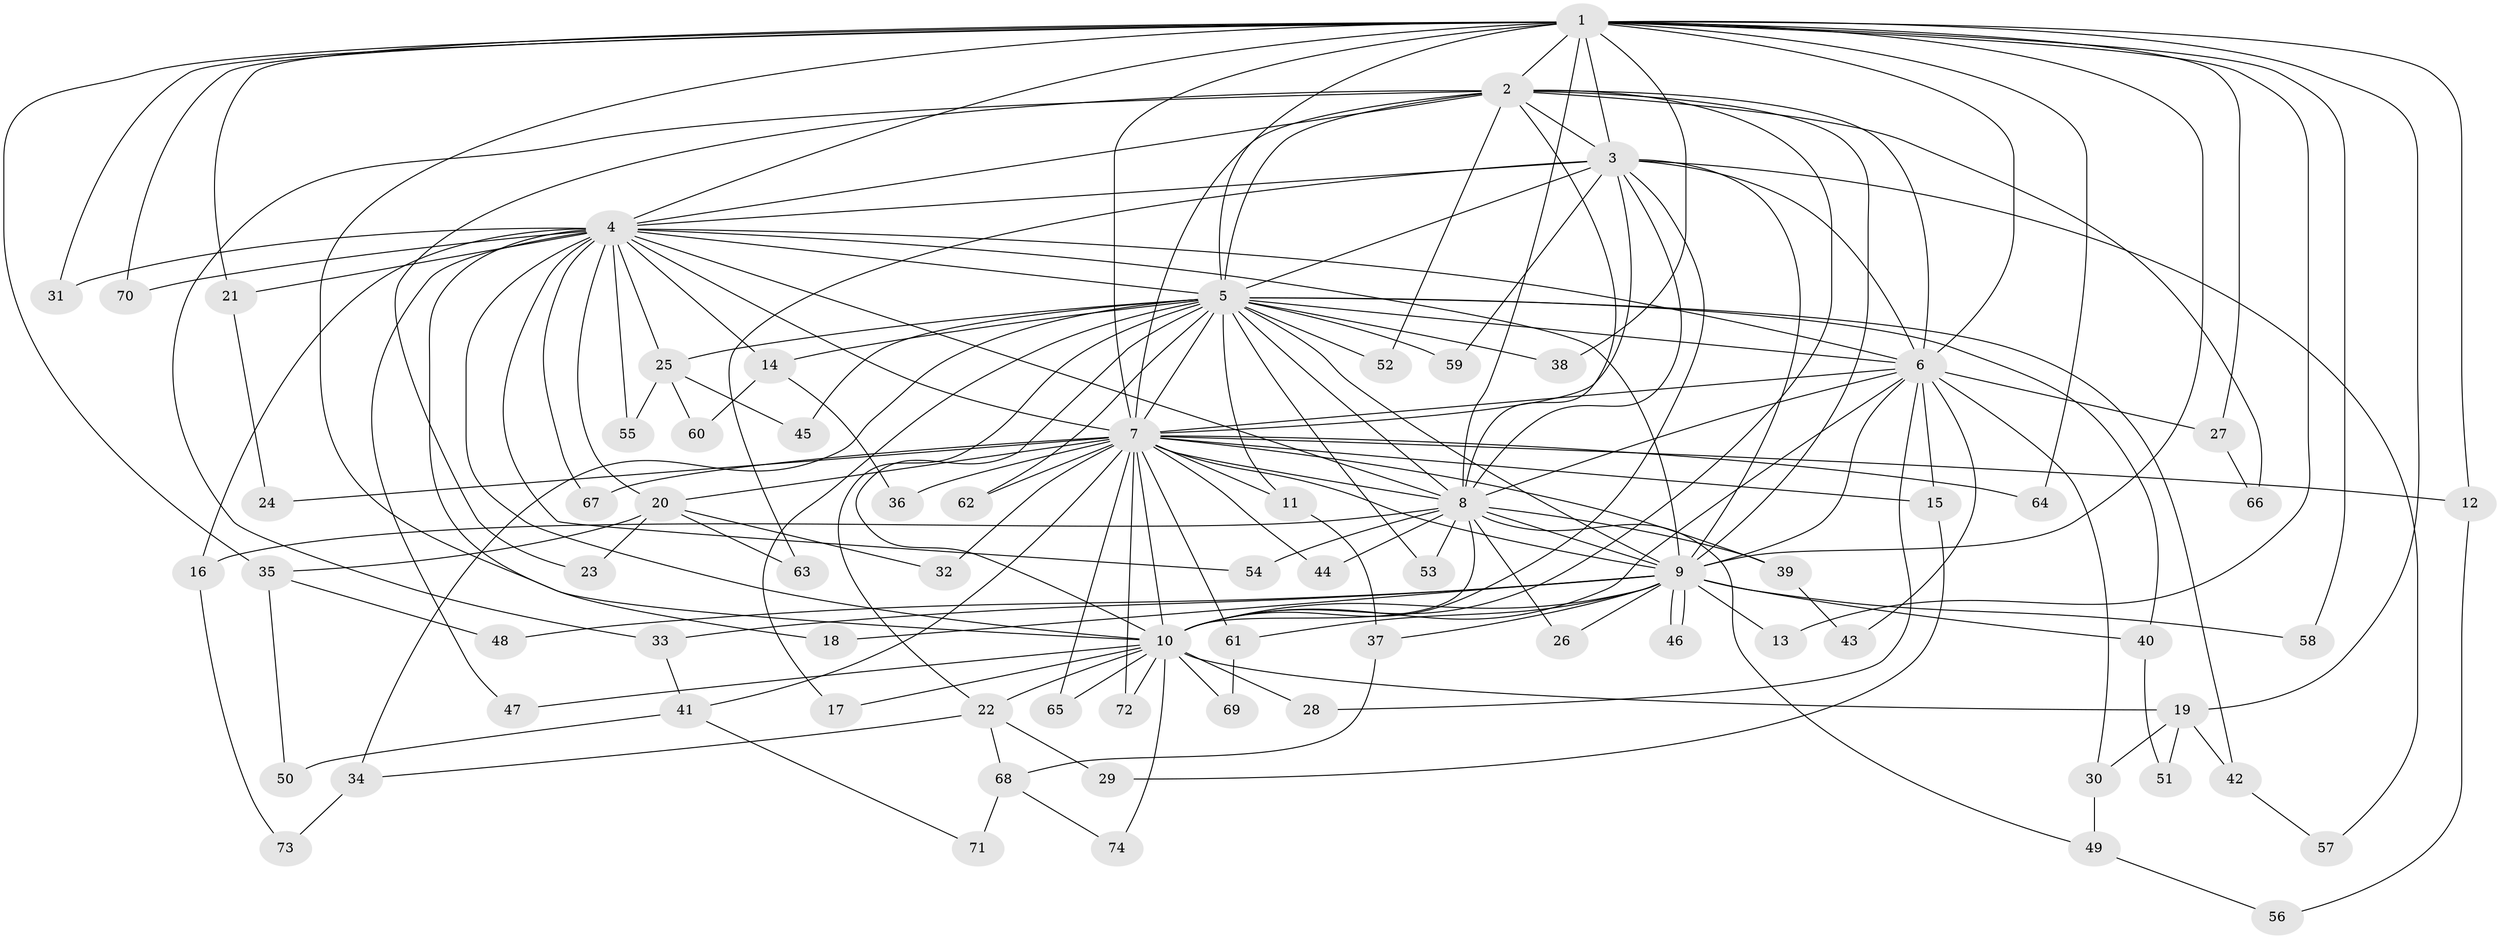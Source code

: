// Generated by graph-tools (version 1.1) at 2025/11/02/27/25 16:11:05]
// undirected, 74 vertices, 173 edges
graph export_dot {
graph [start="1"]
  node [color=gray90,style=filled];
  1;
  2;
  3;
  4;
  5;
  6;
  7;
  8;
  9;
  10;
  11;
  12;
  13;
  14;
  15;
  16;
  17;
  18;
  19;
  20;
  21;
  22;
  23;
  24;
  25;
  26;
  27;
  28;
  29;
  30;
  31;
  32;
  33;
  34;
  35;
  36;
  37;
  38;
  39;
  40;
  41;
  42;
  43;
  44;
  45;
  46;
  47;
  48;
  49;
  50;
  51;
  52;
  53;
  54;
  55;
  56;
  57;
  58;
  59;
  60;
  61;
  62;
  63;
  64;
  65;
  66;
  67;
  68;
  69;
  70;
  71;
  72;
  73;
  74;
  1 -- 2;
  1 -- 3;
  1 -- 4;
  1 -- 5;
  1 -- 6;
  1 -- 7;
  1 -- 8;
  1 -- 9;
  1 -- 10;
  1 -- 12;
  1 -- 13;
  1 -- 19;
  1 -- 21;
  1 -- 27;
  1 -- 31;
  1 -- 35;
  1 -- 38;
  1 -- 58;
  1 -- 64;
  1 -- 70;
  2 -- 3;
  2 -- 4;
  2 -- 5;
  2 -- 6;
  2 -- 7;
  2 -- 8;
  2 -- 9;
  2 -- 10;
  2 -- 23;
  2 -- 33;
  2 -- 52;
  2 -- 66;
  3 -- 4;
  3 -- 5;
  3 -- 6;
  3 -- 7;
  3 -- 8;
  3 -- 9;
  3 -- 10;
  3 -- 57;
  3 -- 59;
  3 -- 63;
  4 -- 5;
  4 -- 6;
  4 -- 7;
  4 -- 8;
  4 -- 9;
  4 -- 10;
  4 -- 14;
  4 -- 16;
  4 -- 18;
  4 -- 20;
  4 -- 21;
  4 -- 25;
  4 -- 31;
  4 -- 47;
  4 -- 54;
  4 -- 55;
  4 -- 67;
  4 -- 70;
  5 -- 6;
  5 -- 7;
  5 -- 8;
  5 -- 9;
  5 -- 10;
  5 -- 11;
  5 -- 14;
  5 -- 17;
  5 -- 22;
  5 -- 25;
  5 -- 34;
  5 -- 38;
  5 -- 40;
  5 -- 42;
  5 -- 45;
  5 -- 52;
  5 -- 53;
  5 -- 59;
  5 -- 62;
  6 -- 7;
  6 -- 8;
  6 -- 9;
  6 -- 10;
  6 -- 15;
  6 -- 27;
  6 -- 28;
  6 -- 30;
  6 -- 43;
  7 -- 8;
  7 -- 9;
  7 -- 10;
  7 -- 11;
  7 -- 12;
  7 -- 15;
  7 -- 20;
  7 -- 24;
  7 -- 32;
  7 -- 36;
  7 -- 39;
  7 -- 41;
  7 -- 44;
  7 -- 61;
  7 -- 62;
  7 -- 64;
  7 -- 65;
  7 -- 67;
  7 -- 72;
  8 -- 9;
  8 -- 10;
  8 -- 16;
  8 -- 26;
  8 -- 39;
  8 -- 44;
  8 -- 49;
  8 -- 53;
  8 -- 54;
  9 -- 10;
  9 -- 13;
  9 -- 18;
  9 -- 26;
  9 -- 33;
  9 -- 37;
  9 -- 40;
  9 -- 46;
  9 -- 46;
  9 -- 48;
  9 -- 58;
  9 -- 61;
  10 -- 17;
  10 -- 19;
  10 -- 22;
  10 -- 28;
  10 -- 47;
  10 -- 65;
  10 -- 69;
  10 -- 72;
  10 -- 74;
  11 -- 37;
  12 -- 56;
  14 -- 36;
  14 -- 60;
  15 -- 29;
  16 -- 73;
  19 -- 30;
  19 -- 42;
  19 -- 51;
  20 -- 23;
  20 -- 32;
  20 -- 35;
  20 -- 63;
  21 -- 24;
  22 -- 29;
  22 -- 34;
  22 -- 68;
  25 -- 45;
  25 -- 55;
  25 -- 60;
  27 -- 66;
  30 -- 49;
  33 -- 41;
  34 -- 73;
  35 -- 48;
  35 -- 50;
  37 -- 68;
  39 -- 43;
  40 -- 51;
  41 -- 50;
  41 -- 71;
  42 -- 57;
  49 -- 56;
  61 -- 69;
  68 -- 71;
  68 -- 74;
}
